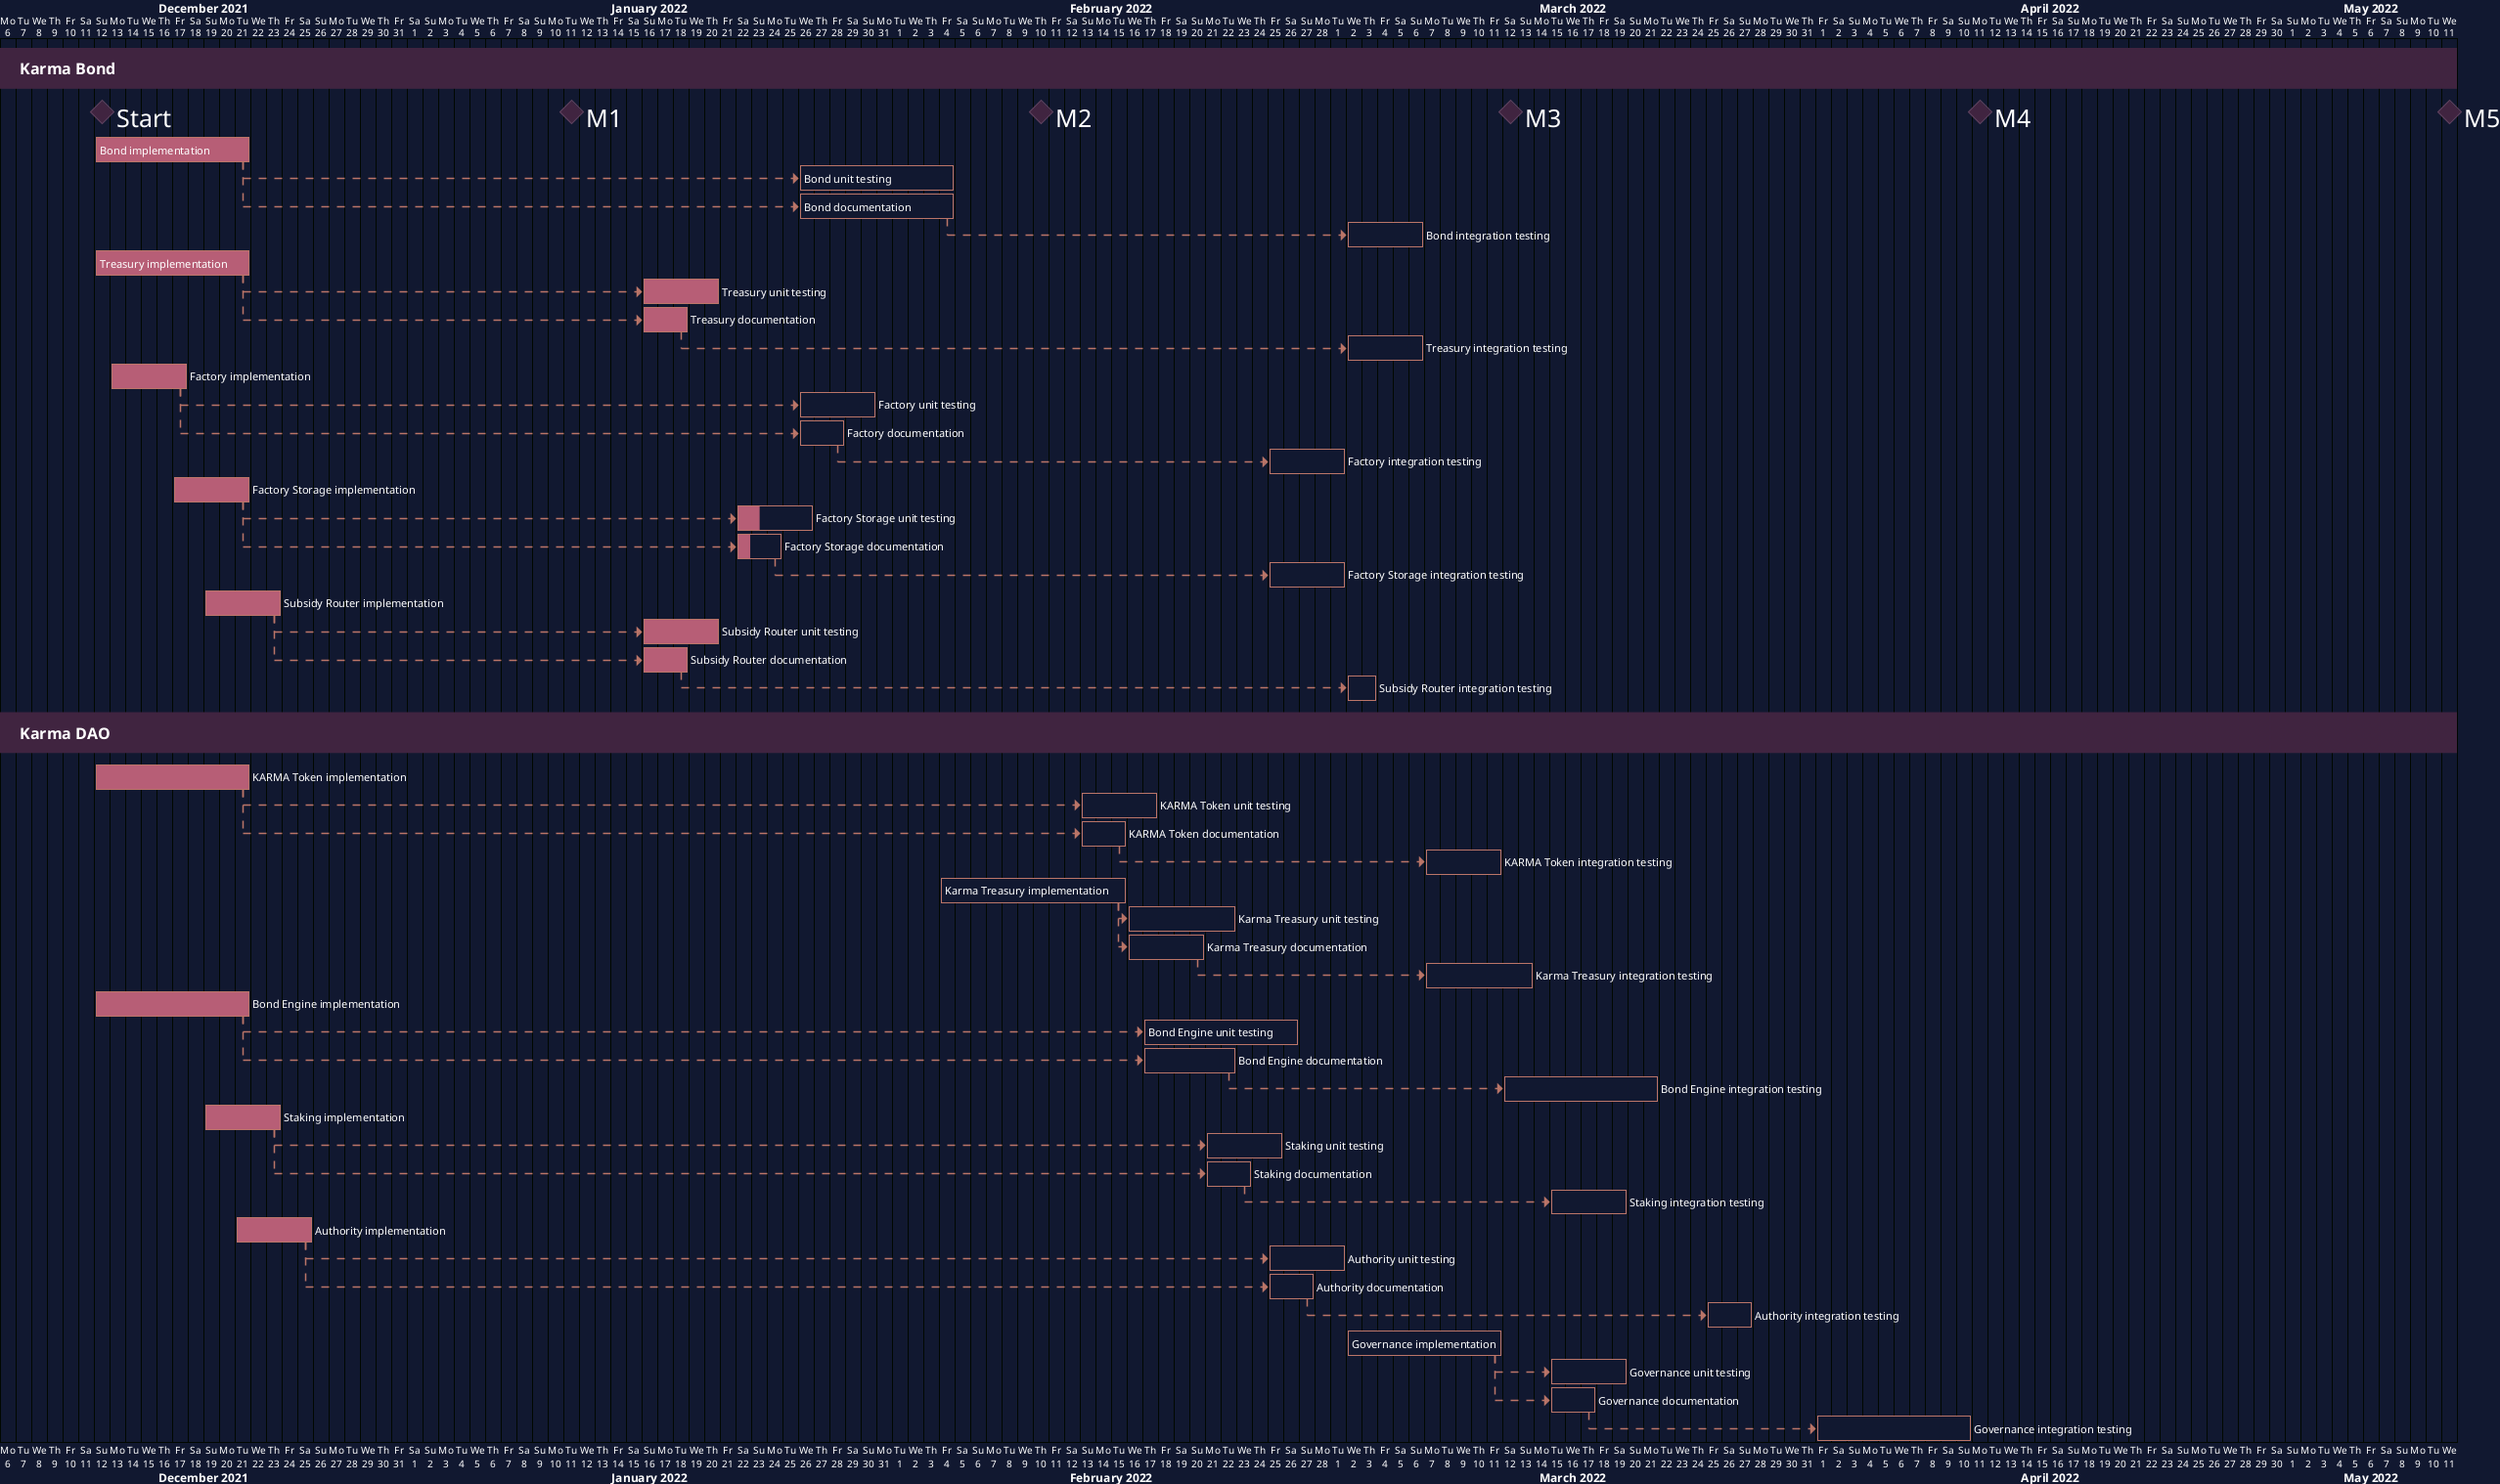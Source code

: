 @startgantt Karma smart contracts implementation progress

Project starts the 6th of december 2021

<style>
ganttDiagram {
	FontColor White
	BackGroundColor #111830
	LineColor #010800

	task {
		Padding 5
		BackGroundColor #b75e76
		LineColor #bb7568
		ArrowColor #b75e76
	}

	arrow {
		LineColor #bb7568
		LineStyle 8.0; 13.0
		LineThickness 3.0
	}

	separator {
		BackgroundColor #402440
		LineColor #402440
		LineStyle 8.0; 3.0
		LineThickness 1.0
		FontSize 16
		FontStyle bold
		Margin 10
		Padding 10
	}

	milestone {
		FontSize 25
		BackGroundColor #402440
		LineColor #604460
	}
}
</style>

-- Karma Bond --

[Start] happens on 2021-12-12
[M1] happens on 2022-01-11 and displays on same row as [Start]
[M2] happens on 2022-02-10 and displays on same row as [Start]
[M3] happens on 2022-03-12 and displays on same row as [Start]
[M4] happens on 2022-04-11 and displays on same row as [Start]
[M5] happens on 2022-05-11 and displays on same row as [Start]

' --- Bond --- 
[Bond implementation] lasts 10 days
[Bond implementation] is 100% completed
[Bond implementation] starts at 2021-12-12

[Bond unit testing] lasts 10 days
[Bond unit testing] starts at [Bond implementation]'s end
[Bond unit testing] starts at 2022-01-26
[Bond unit testing] is 0% completed

[Bond documentation] lasts 10 days
[Bond documentation] starts at [Bond implementation]'s end
[Bond documentation] starts at 2022-01-26
[Bond documentation] is 0% completed

[Bond integration testing] lasts 5 days
[Bond integration testing] starts at [Bond documentation]'s end
[Bond integration testing] starts at 2022-03-02
[Bond integration testing] is 0% completed

' --- Treasury ---
[Treasury implementation] lasts 10 days
[Treasury implementation] is 100% completed
[Treasury implementation] starts at 2021-12-12

[Treasury unit testing] lasts 5 days
[Treasury unit testing] starts at [Treasury implementation]'s end
[Treasury unit testing] starts at 2022-01-16
[Treasury unit testing] is 100% completed

[Treasury documentation] lasts 3 days
[Treasury documentation] starts at [Treasury implementation]'s end
[Treasury documentation] starts at 2022-01-16
[Treasury documentation] is 100% completed

[Treasury integration testing] lasts 5 days
[Treasury integration testing] starts at [Treasury documentation]'s end
[Treasury integration testing] starts at 2022-03-02
[Treasury integration testing] is 0% completed

' --- Factory ---
[Factory implementation] lasts 5 days
[Factory implementation] is 100% completed
[Factory implementation] starts at 2021-12-13

[Factory unit testing] lasts 5 days
[Factory unit testing] starts at [Factory implementation]'s end
[Factory unit testing] starts at 2022-01-26
[Factory unit testing] is 0% completed

[Factory documentation] lasts 3 days
[Factory documentation] starts at [Factory implementation]'s end
[Factory documentation] starts at 2022-01-26
[Factory documentation] is 0% completed

[Factory integration testing] lasts 5 days
[Factory integration testing] starts at [Factory documentation]'s end
[Factory integration testing] starts at 2022-02-25
[Factory integration testing] is 0% completed

' --- Factory Storage ---
[Factory Storage implementation] lasts 5 days
[Factory Storage implementation] is 100% completed
[Factory Storage implementation] starts at 2021-12-17

[Factory Storage unit testing] lasts 5 days
[Factory Storage unit testing] starts at [Factory Storage implementation]'s end
[Factory Storage unit testing] starts at 2022-01-22
[Factory Storage unit testing] is 30% completed

[Factory Storage documentation] lasts 3 days
[Factory Storage documentation] starts at [Factory Storage implementation]'s end
[Factory Storage documentation] starts at 2022-01-22
[Factory Storage documentation] is 30% completed

[Factory Storage integration testing] lasts 5 days
[Factory Storage integration testing] starts at [Factory Storage documentation]'s end
[Factory Storage integration testing] starts at 2022-02-25
[Factory Storage integration testing] is 0% completed

' --- Subsidy Router ---
[Subsidy Router implementation] lasts 5 days
[Subsidy Router implementation] is 100% completed
[Subsidy Router implementation] starts at 2021-12-19

[Subsidy Router unit testing] lasts 5 days
[Subsidy Router unit testing] starts at [Subsidy Router implementation]'s end
[Subsidy Router unit testing] starts at 2022-01-16
[Subsidy Router unit testing] is 100% completed

[Subsidy Router documentation] lasts 3 days
[Subsidy Router documentation] starts at [Subsidy Router implementation]'s end
[Subsidy Router documentation] starts at 2022-01-16
[Subsidy Router documentation] is 100% completed

[Subsidy Router integration testing] lasts 2 days
[Subsidy Router integration testing] starts at [Subsidy Router documentation]'s end
[Subsidy Router integration testing] starts at 2022-03-02
[Subsidy Router integration testing] is 0% completed

-- Karma DAO --

' --- KARMA Token ---
[KARMA Token implementation] lasts 10 days
[KARMA Token implementation] is 100% completed
[KARMA Token implementation] starts at 2021-12-12

[KARMA Token unit testing] lasts 5 days
[KARMA Token unit testing] starts at [KARMA Token implementation]'s end
[KARMA Token unit testing] starts at 2022-02-13
[KARMA Token unit testing] is 0% completed

[KARMA Token documentation] lasts 3 days
[KARMA Token documentation] starts at [KARMA Token implementation]'s end
[KARMA Token documentation] starts at 2022-02-13
[KARMA Token documentation] is 0% completed

[KARMA Token integration testing] lasts 5 days
[KARMA Token integration testing] starts at [KARMA Token documentation]'s end
[KARMA Token integration testing] starts at 2022-03-07
[KARMA Token integration testing] is 0% completed

' --- Karma Treasury ---
[Karma Treasury implementation] lasts 12 days
[Karma Treasury implementation] is 0% completed
[Karma Treasury implementation] starts at 2022-02-04

[Karma Treasury unit testing] lasts 7 days
[Karma Treasury unit testing] starts at [Karma Treasury implementation]'s end
[Karma Treasury unit testing] starts at 2022-02-15
[Karma Treasury unit testing] is 0% completed

[Karma Treasury documentation] lasts 5 days
[Karma Treasury documentation] starts at [Karma Treasury implementation]'s end
[Karma Treasury documentation] starts at 2022-02-15
[Karma Treasury documentation] is 0% completed

[Karma Treasury integration testing] lasts 7 days
[Karma Treasury integration testing] starts at [Karma Treasury documentation]'s end
[Karma Treasury integration testing] starts at 2022-03-07
[Karma Treasury integration testing] is 0% completed


' --- Bond Engine ---
[Bond Engine implementation] lasts 10 days
[Bond Engine implementation] is 100% completed
[Bond Engine implementation] starts at 2021-12-12

[Bond Engine unit testing] lasts 10 days
[Bond Engine unit testing] starts at [Bond Engine implementation]'s end
[Bond Engine unit testing] starts at 2022-02-17
[Bond Engine unit testing] is 0% completed

[Bond Engine documentation] lasts 6 days
[Bond Engine documentation] starts at [Bond Engine implementation]'s end
[Bond Engine documentation] starts at 2022-02-17
[Bond Engine documentation] is 0% completed

[Bond Engine integration testing] lasts 10 days
[Bond Engine integration testing] starts at [Bond Engine documentation]'s end
[Bond Engine integration testing] starts at 2022-03-12
[Bond Engine integration testing] is 0% completed

' --- Staking ---
[Staking implementation] lasts 5 days
[Staking implementation] is 100% completed
[Staking implementation] starts at 2021-12-19

[Staking unit testing] lasts 5 days
[Staking unit testing] starts at [Staking implementation]'s end
[Staking unit testing] starts at 2022-02-21
[Staking unit testing] is 0% completed

[Staking documentation] lasts 3 days
[Staking documentation] starts at [Staking implementation]'s end
[Staking documentation] starts at 2022-02-21
[Staking documentation] is 0% completed

[Staking integration testing] lasts 5 days
[Staking integration testing] starts at [Staking documentation]'s end
[Staking integration testing] starts at 2022-03-15
[Staking integration testing] is 0% completed

' --- Authority ---
[Authority implementation] lasts 5 days
[Authority implementation] is 100% completed
[Authority implementation] starts at 2021-12-21

[Authority unit testing] lasts 5 days
[Authority unit testing] starts at [Authority implementation]'s end
[Authority unit testing] starts at 2022-02-25
[Authority unit testing] is 0% completed

[Authority documentation] lasts 3 days
[Authority documentation] starts at [Authority implementation]'s end
[Authority documentation] starts at 2022-02-25
[Authority documentation] is 0% completed

[Authority integration testing] lasts 3 days
[Authority integration testing] starts at [Authority documentation]'s end
[Authority integration testing] starts at 2022-03-25
[Authority integration testing] is 0% completed

' --- Governance ---
[Governance implementation] lasts 10 days
[Governance implementation] is 0% completed
[Governance implementation] starts at 2022-02-30

[Governance unit testing] lasts 5 days
[Governance unit testing] starts at [Governance implementation]'s end
[Governance unit testing] starts at 2022-03-15
[Governance unit testing] is 0% completed

[Governance documentation] lasts 3 days
[Governance documentation] starts at [Governance implementation]'s end
[Governance documentation] starts at 2022-03-15
[Governance documentation] is 0% completed

[Governance integration testing] lasts 10 days
[Governance integration testing] starts at [Governance documentation]'s end
[Governance integration testing] starts at 2022-04-01
[Governance integration testing] is 0% completed


@endgantt
